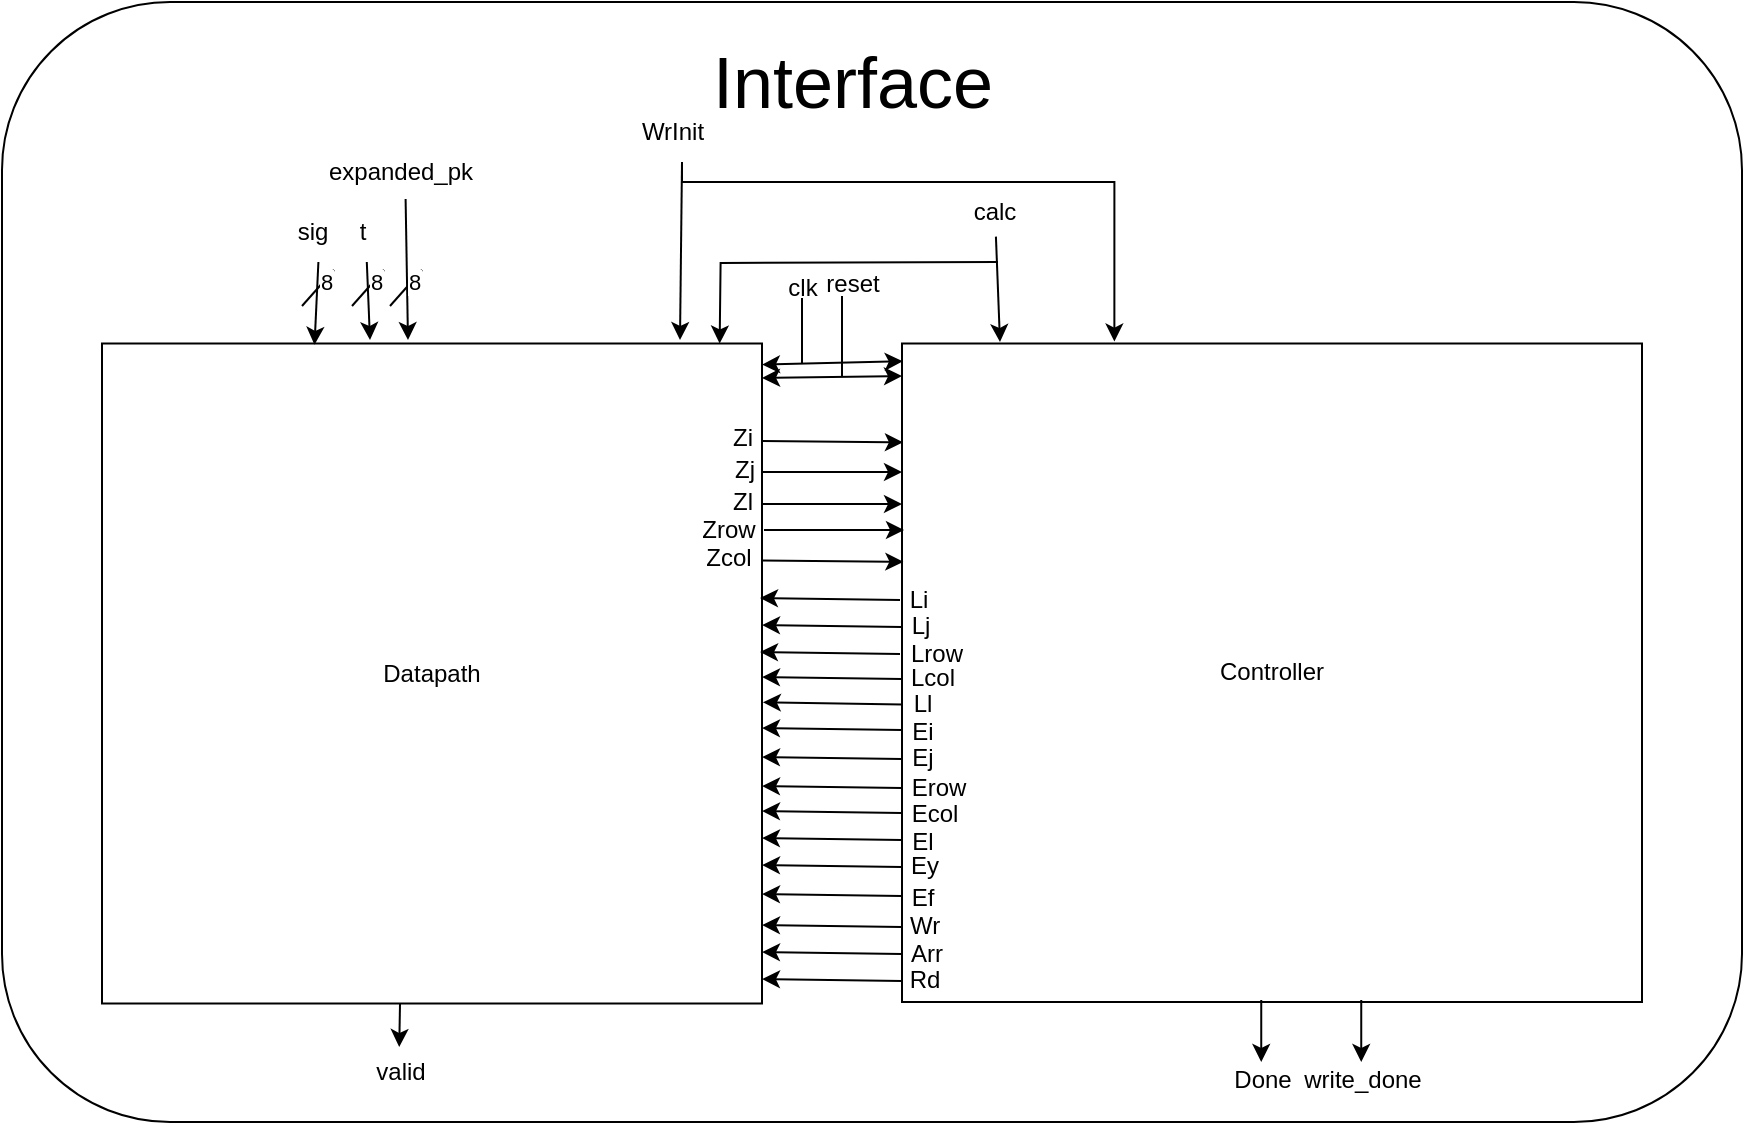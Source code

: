 <mxfile version="25.0.2">
  <diagram name="Page-1" id="hvbC8rDduUFTOOiKOdUn">
    <mxGraphModel dx="435" dy="1012" grid="1" gridSize="10" guides="1" tooltips="1" connect="1" arrows="1" fold="1" page="1" pageScale="1" pageWidth="850" pageHeight="1100" math="0" shadow="0">
      <root>
        <mxCell id="0" />
        <mxCell id="1" parent="0" />
        <mxCell id="iQbWCEgDwZBO2M4Au1AI-1" value="" style="rounded=1;whiteSpace=wrap;html=1;" parent="1" vertex="1">
          <mxGeometry x="1420" y="260" width="870" height="560" as="geometry" />
        </mxCell>
        <mxCell id="iQbWCEgDwZBO2M4Au1AI-2" value="Datapath" style="whiteSpace=wrap;html=1;aspect=fixed;" parent="1" vertex="1">
          <mxGeometry x="1470" y="430.75" width="330" height="330" as="geometry" />
        </mxCell>
        <mxCell id="iQbWCEgDwZBO2M4Au1AI-3" value="Controller" style="rounded=0;whiteSpace=wrap;html=1;" parent="1" vertex="1">
          <mxGeometry x="1870" y="430.75" width="370" height="329.25" as="geometry" />
        </mxCell>
        <mxCell id="iQbWCEgDwZBO2M4Au1AI-4" value="" style="endArrow=classic;startArrow=classic;html=1;rounded=0;entryX=0.001;entryY=0.027;entryDx=0;entryDy=0;entryPerimeter=0;exitX=1;exitY=0.032;exitDx=0;exitDy=0;exitPerimeter=0;" parent="1" source="iQbWCEgDwZBO2M4Au1AI-2" target="iQbWCEgDwZBO2M4Au1AI-3" edge="1">
          <mxGeometry width="50" height="50" relative="1" as="geometry">
            <mxPoint x="1640" y="470" as="sourcePoint" />
            <mxPoint x="1690" y="420" as="targetPoint" />
          </mxGeometry>
        </mxCell>
        <mxCell id="iQbWCEgDwZBO2M4Au1AI-5" value="" style="endArrow=classic;startArrow=classic;html=1;rounded=0;entryX=0.001;entryY=0.027;entryDx=0;entryDy=0;entryPerimeter=0;exitX=1;exitY=0.032;exitDx=0;exitDy=0;exitPerimeter=0;" parent="1" edge="1">
          <mxGeometry width="50" height="50" relative="1" as="geometry">
            <mxPoint x="1800" y="448" as="sourcePoint" />
            <mxPoint x="1870" y="447" as="targetPoint" />
          </mxGeometry>
        </mxCell>
        <mxCell id="iQbWCEgDwZBO2M4Au1AI-6" value="" style="endArrow=none;html=1;rounded=0;" parent="1" edge="1">
          <mxGeometry width="50" height="50" relative="1" as="geometry">
            <mxPoint x="1820" y="441" as="sourcePoint" />
            <mxPoint x="1820" y="408" as="targetPoint" />
          </mxGeometry>
        </mxCell>
        <mxCell id="iQbWCEgDwZBO2M4Au1AI-7" value="" style="endArrow=none;html=1;rounded=0;" parent="1" edge="1">
          <mxGeometry width="50" height="50" relative="1" as="geometry">
            <mxPoint x="1840" y="447" as="sourcePoint" />
            <mxPoint x="1840" y="407" as="targetPoint" />
          </mxGeometry>
        </mxCell>
        <mxCell id="iQbWCEgDwZBO2M4Au1AI-8" value="clk" style="text;html=1;align=center;verticalAlign=middle;resizable=0;points=[];autosize=1;strokeColor=none;fillColor=none;" parent="1" vertex="1">
          <mxGeometry x="1800" y="388" width="40" height="30" as="geometry" />
        </mxCell>
        <mxCell id="iQbWCEgDwZBO2M4Au1AI-9" value="reset" style="text;html=1;align=center;verticalAlign=middle;resizable=0;points=[];autosize=1;strokeColor=none;fillColor=none;" parent="1" vertex="1">
          <mxGeometry x="1820" y="385.75" width="50" height="30" as="geometry" />
        </mxCell>
        <mxCell id="iQbWCEgDwZBO2M4Au1AI-10" value="" style="endArrow=classic;html=1;rounded=0;exitX=0.999;exitY=0.308;exitDx=0;exitDy=0;exitPerimeter=0;entryX=0.002;entryY=0.312;entryDx=0;entryDy=0;entryPerimeter=0;" parent="1" edge="1">
          <mxGeometry width="50" height="50" relative="1" as="geometry">
            <mxPoint x="1799.78" y="479.51" as="sourcePoint" />
            <mxPoint x="1870.46" y="480.156" as="targetPoint" />
          </mxGeometry>
        </mxCell>
        <mxCell id="iQbWCEgDwZBO2M4Au1AI-11" value="" style="endArrow=classic;html=1;rounded=0;exitX=0.999;exitY=0.308;exitDx=0;exitDy=0;exitPerimeter=0;entryX=0.002;entryY=0.312;entryDx=0;entryDy=0;entryPerimeter=0;" parent="1" edge="1">
          <mxGeometry width="50" height="50" relative="1" as="geometry">
            <mxPoint x="1800" y="495" as="sourcePoint" />
            <mxPoint x="1870" y="495" as="targetPoint" />
          </mxGeometry>
        </mxCell>
        <mxCell id="iQbWCEgDwZBO2M4Au1AI-12" value="" style="endArrow=classic;html=1;rounded=0;exitX=0.999;exitY=0.308;exitDx=0;exitDy=0;exitPerimeter=0;entryX=0.002;entryY=0.312;entryDx=0;entryDy=0;entryPerimeter=0;" parent="1" edge="1">
          <mxGeometry width="50" height="50" relative="1" as="geometry">
            <mxPoint x="1800" y="511" as="sourcePoint" />
            <mxPoint x="1870" y="511" as="targetPoint" />
          </mxGeometry>
        </mxCell>
        <mxCell id="iQbWCEgDwZBO2M4Au1AI-13" value="Zi" style="text;html=1;align=center;verticalAlign=middle;resizable=0;points=[];autosize=1;strokeColor=none;fillColor=none;" parent="1" vertex="1">
          <mxGeometry x="1775" y="463.25" width="30" height="30" as="geometry" />
        </mxCell>
        <mxCell id="iQbWCEgDwZBO2M4Au1AI-14" value="Zj" style="text;html=1;align=center;verticalAlign=middle;resizable=0;points=[];autosize=1;strokeColor=none;fillColor=none;" parent="1" vertex="1">
          <mxGeometry x="1776" y="479.25" width="30" height="30" as="geometry" />
        </mxCell>
        <mxCell id="iQbWCEgDwZBO2M4Au1AI-15" value="Zl" style="text;html=1;align=center;verticalAlign=middle;resizable=0;points=[];autosize=1;strokeColor=none;fillColor=none;" parent="1" vertex="1">
          <mxGeometry x="1775" y="495.25" width="30" height="30" as="geometry" />
        </mxCell>
        <mxCell id="iQbWCEgDwZBO2M4Au1AI-16" value="" style="endArrow=classic;html=1;rounded=0;exitX=0.001;exitY=0.543;exitDx=0;exitDy=0;exitPerimeter=0;entryX=1.002;entryY=0.536;entryDx=0;entryDy=0;entryPerimeter=0;" parent="1" edge="1">
          <mxGeometry width="50" height="50" relative="1" as="geometry">
            <mxPoint x="1870.23" y="611.303" as="sourcePoint" />
            <mxPoint x="1800.44" y="610.17" as="targetPoint" />
          </mxGeometry>
        </mxCell>
        <mxCell id="iQbWCEgDwZBO2M4Au1AI-17" value="" style="endArrow=classic;html=1;rounded=0;exitX=0.001;exitY=0.543;exitDx=0;exitDy=0;exitPerimeter=0;entryX=1.002;entryY=0.536;entryDx=0;entryDy=0;entryPerimeter=0;" parent="1" edge="1">
          <mxGeometry width="50" height="50" relative="1" as="geometry">
            <mxPoint x="1870" y="624.01" as="sourcePoint" />
            <mxPoint x="1800" y="623.01" as="targetPoint" />
          </mxGeometry>
        </mxCell>
        <mxCell id="iQbWCEgDwZBO2M4Au1AI-18" value="" style="endArrow=classic;html=1;rounded=0;exitX=0.001;exitY=0.543;exitDx=0;exitDy=0;exitPerimeter=0;entryX=1.002;entryY=0.536;entryDx=0;entryDy=0;entryPerimeter=0;" parent="1" edge="1">
          <mxGeometry width="50" height="50" relative="1" as="geometry">
            <mxPoint x="1870" y="638.5" as="sourcePoint" />
            <mxPoint x="1800" y="637.5" as="targetPoint" />
          </mxGeometry>
        </mxCell>
        <mxCell id="iQbWCEgDwZBO2M4Au1AI-19" value="" style="endArrow=classic;html=1;rounded=0;exitX=0.001;exitY=0.543;exitDx=0;exitDy=0;exitPerimeter=0;entryX=1.002;entryY=0.536;entryDx=0;entryDy=0;entryPerimeter=0;" parent="1" edge="1">
          <mxGeometry width="50" height="50" relative="1" as="geometry">
            <mxPoint x="1870" y="653.01" as="sourcePoint" />
            <mxPoint x="1800" y="652.01" as="targetPoint" />
          </mxGeometry>
        </mxCell>
        <mxCell id="iQbWCEgDwZBO2M4Au1AI-20" value="" style="endArrow=classic;html=1;rounded=0;exitX=0.001;exitY=0.543;exitDx=0;exitDy=0;exitPerimeter=0;entryX=1.002;entryY=0.536;entryDx=0;entryDy=0;entryPerimeter=0;" parent="1" edge="1">
          <mxGeometry width="50" height="50" relative="1" as="geometry">
            <mxPoint x="1870" y="665.5" as="sourcePoint" />
            <mxPoint x="1800" y="664.5" as="targetPoint" />
          </mxGeometry>
        </mxCell>
        <mxCell id="iQbWCEgDwZBO2M4Au1AI-21" value="" style="endArrow=classic;html=1;rounded=0;exitX=0.001;exitY=0.543;exitDx=0;exitDy=0;exitPerimeter=0;entryX=1.002;entryY=0.536;entryDx=0;entryDy=0;entryPerimeter=0;" parent="1" edge="1">
          <mxGeometry width="50" height="50" relative="1" as="geometry">
            <mxPoint x="1870" y="679.01" as="sourcePoint" />
            <mxPoint x="1800" y="678.01" as="targetPoint" />
          </mxGeometry>
        </mxCell>
        <mxCell id="iQbWCEgDwZBO2M4Au1AI-22" value="" style="endArrow=classic;html=1;rounded=0;exitX=0.001;exitY=0.543;exitDx=0;exitDy=0;exitPerimeter=0;entryX=1.002;entryY=0.536;entryDx=0;entryDy=0;entryPerimeter=0;" parent="1" edge="1">
          <mxGeometry width="50" height="50" relative="1" as="geometry">
            <mxPoint x="1870" y="692.5" as="sourcePoint" />
            <mxPoint x="1800" y="691.5" as="targetPoint" />
          </mxGeometry>
        </mxCell>
        <mxCell id="iQbWCEgDwZBO2M4Au1AI-23" value="Ll" style="text;html=1;align=center;verticalAlign=middle;resizable=0;points=[];autosize=1;strokeColor=none;fillColor=none;" parent="1" vertex="1">
          <mxGeometry x="1865" y="595.75" width="30" height="30" as="geometry" />
        </mxCell>
        <mxCell id="iQbWCEgDwZBO2M4Au1AI-24" value="Ei" style="text;html=1;align=center;verticalAlign=middle;resizable=0;points=[];autosize=1;strokeColor=none;fillColor=none;" parent="1" vertex="1">
          <mxGeometry x="1865" y="609.75" width="30" height="30" as="geometry" />
        </mxCell>
        <mxCell id="iQbWCEgDwZBO2M4Au1AI-25" value="Ej" style="text;html=1;align=center;verticalAlign=middle;resizable=0;points=[];autosize=1;strokeColor=none;fillColor=none;" parent="1" vertex="1">
          <mxGeometry x="1865" y="622.75" width="30" height="30" as="geometry" />
        </mxCell>
        <mxCell id="iQbWCEgDwZBO2M4Au1AI-26" value="Erow" style="text;html=1;align=center;verticalAlign=middle;resizable=0;points=[];autosize=1;strokeColor=none;fillColor=none;" parent="1" vertex="1">
          <mxGeometry x="1863" y="637.75" width="50" height="30" as="geometry" />
        </mxCell>
        <mxCell id="iQbWCEgDwZBO2M4Au1AI-27" value="Ecol" style="text;html=1;align=center;verticalAlign=middle;resizable=0;points=[];autosize=1;strokeColor=none;fillColor=none;" parent="1" vertex="1">
          <mxGeometry x="1861" y="650.75" width="50" height="30" as="geometry" />
        </mxCell>
        <mxCell id="iQbWCEgDwZBO2M4Au1AI-28" value="El" style="text;html=1;align=center;verticalAlign=middle;resizable=0;points=[];autosize=1;strokeColor=none;fillColor=none;" parent="1" vertex="1">
          <mxGeometry x="1865" y="664.75" width="30" height="30" as="geometry" />
        </mxCell>
        <mxCell id="iQbWCEgDwZBO2M4Au1AI-29" value="Ef" style="text;html=1;align=center;verticalAlign=middle;resizable=0;points=[];autosize=1;strokeColor=none;fillColor=none;" parent="1" vertex="1">
          <mxGeometry x="1865" y="692.75" width="30" height="30" as="geometry" />
        </mxCell>
        <mxCell id="iQbWCEgDwZBO2M4Au1AI-30" value="" style="endArrow=classic;html=1;rounded=0;entryX=0.322;entryY=0.002;entryDx=0;entryDy=0;entryPerimeter=0;exitX=0.58;exitY=1;exitDx=0;exitDy=0;exitPerimeter=0;" parent="1" source="iQbWCEgDwZBO2M4Au1AI-31" target="iQbWCEgDwZBO2M4Au1AI-2" edge="1">
          <mxGeometry width="50" height="50" relative="1" as="geometry">
            <mxPoint x="1620" y="380" as="sourcePoint" />
            <mxPoint x="1660" y="450" as="targetPoint" />
          </mxGeometry>
        </mxCell>
        <mxCell id="iQbWCEgDwZBO2M4Au1AI-31" value="sig" style="text;html=1;align=center;verticalAlign=middle;resizable=0;points=[];autosize=1;strokeColor=none;fillColor=none;" parent="1" vertex="1">
          <mxGeometry x="1555" y="360" width="40" height="30" as="geometry" />
        </mxCell>
        <mxCell id="iQbWCEgDwZBO2M4Au1AI-36" value="" style="endArrow=classic;html=1;rounded=0;exitX=0.133;exitY=0.997;exitDx=0;exitDy=0;exitPerimeter=0;" parent="1" edge="1">
          <mxGeometry width="50" height="50" relative="1" as="geometry">
            <mxPoint x="2049.62" y="759" as="sourcePoint" />
            <mxPoint x="2049.62" y="790" as="targetPoint" />
          </mxGeometry>
        </mxCell>
        <mxCell id="iQbWCEgDwZBO2M4Au1AI-37" value="Done" style="text;html=1;align=center;verticalAlign=middle;resizable=0;points=[];autosize=1;strokeColor=none;fillColor=none;" parent="1" vertex="1">
          <mxGeometry x="2025" y="784.01" width="50" height="30" as="geometry" />
        </mxCell>
        <mxCell id="iQbWCEgDwZBO2M4Au1AI-38" value="" style="endArrow=classic;html=1;rounded=0;exitX=0.524;exitY=0.91;exitDx=0;exitDy=0;exitPerimeter=0;" parent="1" source="iQbWCEgDwZBO2M4Au1AI-39" edge="1">
          <mxGeometry width="50" height="50" relative="1" as="geometry">
            <mxPoint x="1919" y="390" as="sourcePoint" />
            <mxPoint x="1919" y="430" as="targetPoint" />
          </mxGeometry>
        </mxCell>
        <mxCell id="iQbWCEgDwZBO2M4Au1AI-39" value="calc" style="text;html=1;align=center;verticalAlign=middle;resizable=0;points=[];autosize=1;strokeColor=none;fillColor=none;" parent="1" vertex="1">
          <mxGeometry x="1896" y="350" width="40" height="30" as="geometry" />
        </mxCell>
        <mxCell id="iQbWCEgDwZBO2M4Au1AI-40" value="" style="endArrow=none;html=1;rounded=0;" parent="1" edge="1">
          <mxGeometry width="50" height="50" relative="1" as="geometry">
            <mxPoint x="1570" y="412" as="sourcePoint" />
            <mxPoint x="1586" y="394" as="targetPoint" />
          </mxGeometry>
        </mxCell>
        <mxCell id="iQbWCEgDwZBO2M4Au1AI-41" value="8" style="edgeLabel;html=1;align=center;verticalAlign=middle;resizable=0;points=[];" parent="iQbWCEgDwZBO2M4Au1AI-40" vertex="1" connectable="0">
          <mxGeometry x="0.411" relative="1" as="geometry">
            <mxPoint as="offset" />
          </mxGeometry>
        </mxCell>
        <mxCell id="iQbWCEgDwZBO2M4Au1AI-42" value="" style="endArrow=classic;html=1;rounded=0;entryX=0.181;entryY=-0.005;entryDx=0;entryDy=0;entryPerimeter=0;" parent="1" edge="1">
          <mxGeometry width="50" height="50" relative="1" as="geometry">
            <mxPoint x="1619" y="761" as="sourcePoint" />
            <mxPoint x="1618.62" y="782.5" as="targetPoint" />
          </mxGeometry>
        </mxCell>
        <mxCell id="iQbWCEgDwZBO2M4Au1AI-43" value="valid" style="text;html=1;align=center;verticalAlign=middle;resizable=0;points=[];autosize=1;strokeColor=none;fillColor=none;" parent="1" vertex="1">
          <mxGeometry x="1594" y="780" width="50" height="30" as="geometry" />
        </mxCell>
        <mxCell id="iQbWCEgDwZBO2M4Au1AI-46" value="&lt;font style=&quot;font-size: 36px;&quot;&gt;Interface&lt;/font&gt;" style="text;html=1;align=center;verticalAlign=middle;resizable=0;points=[];autosize=1;strokeColor=none;fillColor=none;" parent="1" vertex="1">
          <mxGeometry x="1765" y="270" width="160" height="60" as="geometry" />
        </mxCell>
        <mxCell id="iQbWCEgDwZBO2M4Au1AI-47" value="" style="endArrow=classic;html=1;rounded=0;exitX=0.999;exitY=0.308;exitDx=0;exitDy=0;exitPerimeter=0;entryX=0.002;entryY=0.312;entryDx=0;entryDy=0;entryPerimeter=0;" parent="1" edge="1">
          <mxGeometry width="50" height="50" relative="1" as="geometry">
            <mxPoint x="1801" y="524" as="sourcePoint" />
            <mxPoint x="1871" y="524" as="targetPoint" />
          </mxGeometry>
        </mxCell>
        <mxCell id="iQbWCEgDwZBO2M4Au1AI-49" value="Zrow" style="text;html=1;align=center;verticalAlign=middle;resizable=0;points=[];autosize=1;strokeColor=none;fillColor=none;" parent="1" vertex="1">
          <mxGeometry x="1758" y="509.25" width="50" height="30" as="geometry" />
        </mxCell>
        <mxCell id="iQbWCEgDwZBO2M4Au1AI-54" value="" style="endArrow=classic;html=1;rounded=0;exitX=0.001;exitY=0.543;exitDx=0;exitDy=0;exitPerimeter=0;entryX=1.002;entryY=0.536;entryDx=0;entryDy=0;entryPerimeter=0;" parent="1" edge="1">
          <mxGeometry width="50" height="50" relative="1" as="geometry">
            <mxPoint x="1869" y="559.01" as="sourcePoint" />
            <mxPoint x="1799" y="558.01" as="targetPoint" />
          </mxGeometry>
        </mxCell>
        <mxCell id="iQbWCEgDwZBO2M4Au1AI-55" value="" style="endArrow=classic;html=1;rounded=0;exitX=0.001;exitY=0.543;exitDx=0;exitDy=0;exitPerimeter=0;entryX=1.002;entryY=0.536;entryDx=0;entryDy=0;entryPerimeter=0;" parent="1" edge="1">
          <mxGeometry width="50" height="50" relative="1" as="geometry">
            <mxPoint x="1870" y="572.5" as="sourcePoint" />
            <mxPoint x="1800" y="571.5" as="targetPoint" />
          </mxGeometry>
        </mxCell>
        <mxCell id="iQbWCEgDwZBO2M4Au1AI-56" value="" style="endArrow=classic;html=1;rounded=0;exitX=0.001;exitY=0.543;exitDx=0;exitDy=0;exitPerimeter=0;entryX=1.002;entryY=0.536;entryDx=0;entryDy=0;entryPerimeter=0;" parent="1" edge="1">
          <mxGeometry width="50" height="50" relative="1" as="geometry">
            <mxPoint x="1869" y="586.01" as="sourcePoint" />
            <mxPoint x="1799" y="585.01" as="targetPoint" />
          </mxGeometry>
        </mxCell>
        <mxCell id="iQbWCEgDwZBO2M4Au1AI-57" value="" style="endArrow=classic;html=1;rounded=0;exitX=0.001;exitY=0.543;exitDx=0;exitDy=0;exitPerimeter=0;entryX=1.002;entryY=0.536;entryDx=0;entryDy=0;entryPerimeter=0;" parent="1" edge="1">
          <mxGeometry width="50" height="50" relative="1" as="geometry">
            <mxPoint x="1870" y="598.5" as="sourcePoint" />
            <mxPoint x="1800" y="597.5" as="targetPoint" />
          </mxGeometry>
        </mxCell>
        <mxCell id="iQbWCEgDwZBO2M4Au1AI-61" value="Li" style="text;html=1;align=center;verticalAlign=middle;resizable=0;points=[];autosize=1;strokeColor=none;fillColor=none;" parent="1" vertex="1">
          <mxGeometry x="1863" y="543.75" width="30" height="30" as="geometry" />
        </mxCell>
        <mxCell id="iQbWCEgDwZBO2M4Au1AI-62" value="Lj" style="text;html=1;align=center;verticalAlign=middle;resizable=0;points=[];autosize=1;strokeColor=none;fillColor=none;" parent="1" vertex="1">
          <mxGeometry x="1864" y="556.75" width="30" height="30" as="geometry" />
        </mxCell>
        <mxCell id="iQbWCEgDwZBO2M4Au1AI-63" value="Lrow" style="text;html=1;align=center;verticalAlign=middle;resizable=0;points=[];autosize=1;strokeColor=none;fillColor=none;" parent="1" vertex="1">
          <mxGeometry x="1862" y="570.75" width="50" height="30" as="geometry" />
        </mxCell>
        <mxCell id="iQbWCEgDwZBO2M4Au1AI-64" value="Lcol" style="text;html=1;align=center;verticalAlign=middle;resizable=0;points=[];autosize=1;strokeColor=none;fillColor=none;" parent="1" vertex="1">
          <mxGeometry x="1860" y="582.75" width="50" height="30" as="geometry" />
        </mxCell>
        <mxCell id="iQbWCEgDwZBO2M4Au1AI-65" value="" style="endArrow=classic;html=1;rounded=0;entryX=0.181;entryY=-0.005;entryDx=0;entryDy=0;entryPerimeter=0;exitX=0.58;exitY=1;exitDx=0;exitDy=0;exitPerimeter=0;" parent="1" source="iQbWCEgDwZBO2M4Au1AI-66" edge="1">
          <mxGeometry width="50" height="50" relative="1" as="geometry">
            <mxPoint x="1645" y="380" as="sourcePoint" />
            <mxPoint x="1604" y="429" as="targetPoint" />
          </mxGeometry>
        </mxCell>
        <mxCell id="iQbWCEgDwZBO2M4Au1AI-66" value="t" style="text;html=1;align=center;verticalAlign=middle;resizable=0;points=[];autosize=1;strokeColor=none;fillColor=none;" parent="1" vertex="1">
          <mxGeometry x="1585" y="360" width="30" height="30" as="geometry" />
        </mxCell>
        <mxCell id="iQbWCEgDwZBO2M4Au1AI-67" value="" style="endArrow=none;html=1;rounded=0;" parent="1" edge="1">
          <mxGeometry width="50" height="50" relative="1" as="geometry">
            <mxPoint x="1595" y="412" as="sourcePoint" />
            <mxPoint x="1611" y="394" as="targetPoint" />
          </mxGeometry>
        </mxCell>
        <mxCell id="iQbWCEgDwZBO2M4Au1AI-68" value="8" style="edgeLabel;html=1;align=center;verticalAlign=middle;resizable=0;points=[];" parent="iQbWCEgDwZBO2M4Au1AI-67" vertex="1" connectable="0">
          <mxGeometry x="0.411" relative="1" as="geometry">
            <mxPoint as="offset" />
          </mxGeometry>
        </mxCell>
        <mxCell id="iQbWCEgDwZBO2M4Au1AI-69" value="" style="endArrow=classic;html=1;rounded=0;entryX=0.181;entryY=-0.005;entryDx=0;entryDy=0;entryPerimeter=0;exitX=0.528;exitY=0.951;exitDx=0;exitDy=0;exitPerimeter=0;" parent="1" source="iQbWCEgDwZBO2M4Au1AI-70" edge="1">
          <mxGeometry width="50" height="50" relative="1" as="geometry">
            <mxPoint x="1664" y="380" as="sourcePoint" />
            <mxPoint x="1623" y="429" as="targetPoint" />
          </mxGeometry>
        </mxCell>
        <mxCell id="iQbWCEgDwZBO2M4Au1AI-70" value="expanded_pk" style="text;html=1;align=center;verticalAlign=middle;resizable=0;points=[];autosize=1;strokeColor=none;fillColor=none;" parent="1" vertex="1">
          <mxGeometry x="1569" y="330" width="100" height="30" as="geometry" />
        </mxCell>
        <mxCell id="iQbWCEgDwZBO2M4Au1AI-71" value="" style="endArrow=none;html=1;rounded=0;" parent="1" edge="1">
          <mxGeometry width="50" height="50" relative="1" as="geometry">
            <mxPoint x="1614" y="412" as="sourcePoint" />
            <mxPoint x="1630" y="394" as="targetPoint" />
          </mxGeometry>
        </mxCell>
        <mxCell id="iQbWCEgDwZBO2M4Au1AI-72" value="8" style="edgeLabel;html=1;align=center;verticalAlign=middle;resizable=0;points=[];" parent="iQbWCEgDwZBO2M4Au1AI-71" vertex="1" connectable="0">
          <mxGeometry x="0.411" relative="1" as="geometry">
            <mxPoint as="offset" />
          </mxGeometry>
        </mxCell>
        <mxCell id="iQbWCEgDwZBO2M4Au1AI-85" value="" style="endArrow=classic;html=1;rounded=0;entryX=0.181;entryY=-0.005;entryDx=0;entryDy=0;entryPerimeter=0;" parent="1" edge="1">
          <mxGeometry width="50" height="50" relative="1" as="geometry">
            <mxPoint x="1760" y="340" as="sourcePoint" />
            <mxPoint x="1759" y="429" as="targetPoint" />
          </mxGeometry>
        </mxCell>
        <mxCell id="iQbWCEgDwZBO2M4Au1AI-86" value="WrInit" style="text;html=1;align=center;verticalAlign=middle;resizable=0;points=[];autosize=1;strokeColor=none;fillColor=none;" parent="1" vertex="1">
          <mxGeometry x="1730" y="310" width="50" height="30" as="geometry" />
        </mxCell>
        <mxCell id="iQbWCEgDwZBO2M4Au1AI-93" value="" style="endArrow=classic;html=1;rounded=0;edgeStyle=orthogonalEdgeStyle;entryX=0.929;entryY=0;entryDx=0;entryDy=0;entryPerimeter=0;" parent="1" edge="1">
          <mxGeometry width="50" height="50" relative="1" as="geometry">
            <mxPoint x="1918" y="390" as="sourcePoint" />
            <mxPoint x="1778.83" y="430.75" as="targetPoint" />
            <Array as="points" />
          </mxGeometry>
        </mxCell>
        <mxCell id="-rdHO6G-8FZMf1suFJDI-2" value="" style="endArrow=classic;html=1;rounded=0;entryX=0.287;entryY=-0.003;entryDx=0;entryDy=0;entryPerimeter=0;edgeStyle=orthogonalEdgeStyle;" edge="1" parent="1" target="iQbWCEgDwZBO2M4Au1AI-3">
          <mxGeometry width="50" height="50" relative="1" as="geometry">
            <mxPoint x="1760" y="340" as="sourcePoint" />
            <mxPoint x="1760" y="420" as="targetPoint" />
            <Array as="points">
              <mxPoint x="1760" y="350" />
              <mxPoint x="1976" y="350" />
            </Array>
          </mxGeometry>
        </mxCell>
        <mxCell id="-rdHO6G-8FZMf1suFJDI-4" value="" style="endArrow=classic;html=1;rounded=0;exitX=0.999;exitY=0.308;exitDx=0;exitDy=0;exitPerimeter=0;entryX=0.002;entryY=0.312;entryDx=0;entryDy=0;entryPerimeter=0;" edge="1" parent="1">
          <mxGeometry width="50" height="50" relative="1" as="geometry">
            <mxPoint x="1800.0" y="539.25" as="sourcePoint" />
            <mxPoint x="1870.68" y="539.896" as="targetPoint" />
          </mxGeometry>
        </mxCell>
        <mxCell id="-rdHO6G-8FZMf1suFJDI-5" value="Zcol" style="text;html=1;align=center;verticalAlign=middle;resizable=0;points=[];autosize=1;strokeColor=none;fillColor=none;" vertex="1" parent="1">
          <mxGeometry x="1758" y="523.25" width="50" height="30" as="geometry" />
        </mxCell>
        <mxCell id="-rdHO6G-8FZMf1suFJDI-6" value="" style="endArrow=classic;html=1;rounded=0;exitX=0.133;exitY=0.997;exitDx=0;exitDy=0;exitPerimeter=0;" edge="1" parent="1">
          <mxGeometry width="50" height="50" relative="1" as="geometry">
            <mxPoint x="2099.62" y="759" as="sourcePoint" />
            <mxPoint x="2099.62" y="790" as="targetPoint" />
          </mxGeometry>
        </mxCell>
        <mxCell id="-rdHO6G-8FZMf1suFJDI-7" value="write_done" style="text;html=1;align=center;verticalAlign=middle;resizable=0;points=[];autosize=1;strokeColor=none;fillColor=none;" vertex="1" parent="1">
          <mxGeometry x="2060" y="784.01" width="80" height="30" as="geometry" />
        </mxCell>
        <mxCell id="-rdHO6G-8FZMf1suFJDI-8" value="" style="endArrow=classic;html=1;rounded=0;exitX=0.001;exitY=0.543;exitDx=0;exitDy=0;exitPerimeter=0;entryX=1.002;entryY=0.536;entryDx=0;entryDy=0;entryPerimeter=0;" edge="1" parent="1">
          <mxGeometry width="50" height="50" relative="1" as="geometry">
            <mxPoint x="1870" y="707.01" as="sourcePoint" />
            <mxPoint x="1800" y="706.01" as="targetPoint" />
          </mxGeometry>
        </mxCell>
        <mxCell id="-rdHO6G-8FZMf1suFJDI-9" value="" style="endArrow=classic;html=1;rounded=0;exitX=0.001;exitY=0.543;exitDx=0;exitDy=0;exitPerimeter=0;entryX=1.002;entryY=0.536;entryDx=0;entryDy=0;entryPerimeter=0;" edge="1" parent="1">
          <mxGeometry width="50" height="50" relative="1" as="geometry">
            <mxPoint x="1870" y="722.5" as="sourcePoint" />
            <mxPoint x="1800" y="721.5" as="targetPoint" />
          </mxGeometry>
        </mxCell>
        <mxCell id="-rdHO6G-8FZMf1suFJDI-10" value="" style="endArrow=classic;html=1;rounded=0;exitX=0.001;exitY=0.543;exitDx=0;exitDy=0;exitPerimeter=0;entryX=1.002;entryY=0.536;entryDx=0;entryDy=0;entryPerimeter=0;" edge="1" parent="1">
          <mxGeometry width="50" height="50" relative="1" as="geometry">
            <mxPoint x="1870" y="736.01" as="sourcePoint" />
            <mxPoint x="1800" y="735.01" as="targetPoint" />
          </mxGeometry>
        </mxCell>
        <mxCell id="-rdHO6G-8FZMf1suFJDI-11" value="" style="endArrow=classic;html=1;rounded=0;exitX=0.001;exitY=0.543;exitDx=0;exitDy=0;exitPerimeter=0;entryX=1.002;entryY=0.536;entryDx=0;entryDy=0;entryPerimeter=0;" edge="1" parent="1">
          <mxGeometry width="50" height="50" relative="1" as="geometry">
            <mxPoint x="1870" y="749.5" as="sourcePoint" />
            <mxPoint x="1800" y="748.5" as="targetPoint" />
          </mxGeometry>
        </mxCell>
        <mxCell id="-rdHO6G-8FZMf1suFJDI-12" value="Wr" style="text;html=1;align=center;verticalAlign=middle;resizable=0;points=[];autosize=1;strokeColor=none;fillColor=none;" vertex="1" parent="1">
          <mxGeometry x="1861" y="706.75" width="40" height="30" as="geometry" />
        </mxCell>
        <mxCell id="-rdHO6G-8FZMf1suFJDI-13" value="Arr" style="text;html=1;align=center;verticalAlign=middle;resizable=0;points=[];autosize=1;strokeColor=none;fillColor=none;" vertex="1" parent="1">
          <mxGeometry x="1862" y="720.75" width="40" height="30" as="geometry" />
        </mxCell>
        <mxCell id="-rdHO6G-8FZMf1suFJDI-14" value="Rd" style="text;html=1;align=center;verticalAlign=middle;resizable=0;points=[];autosize=1;strokeColor=none;fillColor=none;" vertex="1" parent="1">
          <mxGeometry x="1861" y="733.75" width="40" height="30" as="geometry" />
        </mxCell>
        <mxCell id="-rdHO6G-8FZMf1suFJDI-15" value="Ey" style="text;html=1;align=center;verticalAlign=middle;resizable=0;points=[];autosize=1;strokeColor=none;fillColor=none;" vertex="1" parent="1">
          <mxGeometry x="1861" y="676.75" width="40" height="30" as="geometry" />
        </mxCell>
      </root>
    </mxGraphModel>
  </diagram>
</mxfile>
